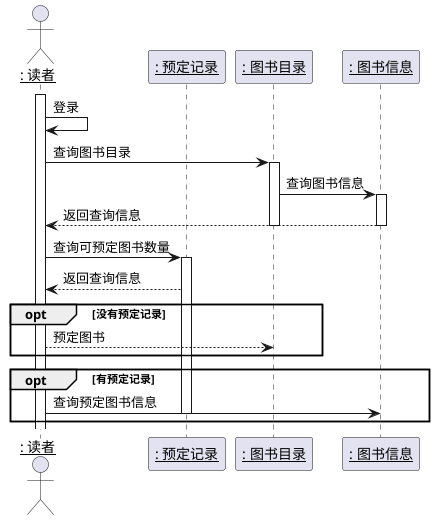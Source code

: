 @startuml
actor ": 读者" as 读者
participant ": 预定记录" as 预定记录
participant ": 图书目录" as 图书目录
participant ": 图书信息" as 图书信息
skinparam sequenceParticipant underline
activate 读者
读者->读者:登录
读者->图书目录:查询图书目录
activate 图书目录
图书目录->图书信息:查询图书信息
activate 图书信息
图书信息-->读者:返回查询信息
deactivate 图书信息
deactivate 图书目录
读者->预定记录:查询可预定图书数量
activate 预定记录
预定记录-->读者:返回查询信息
opt 没有预定记录
读者-->图书目录:预定图书
end
opt 有预定记录
读者->图书信息:查询预定图书信息
deactivate 预定记录
end
@enduml
